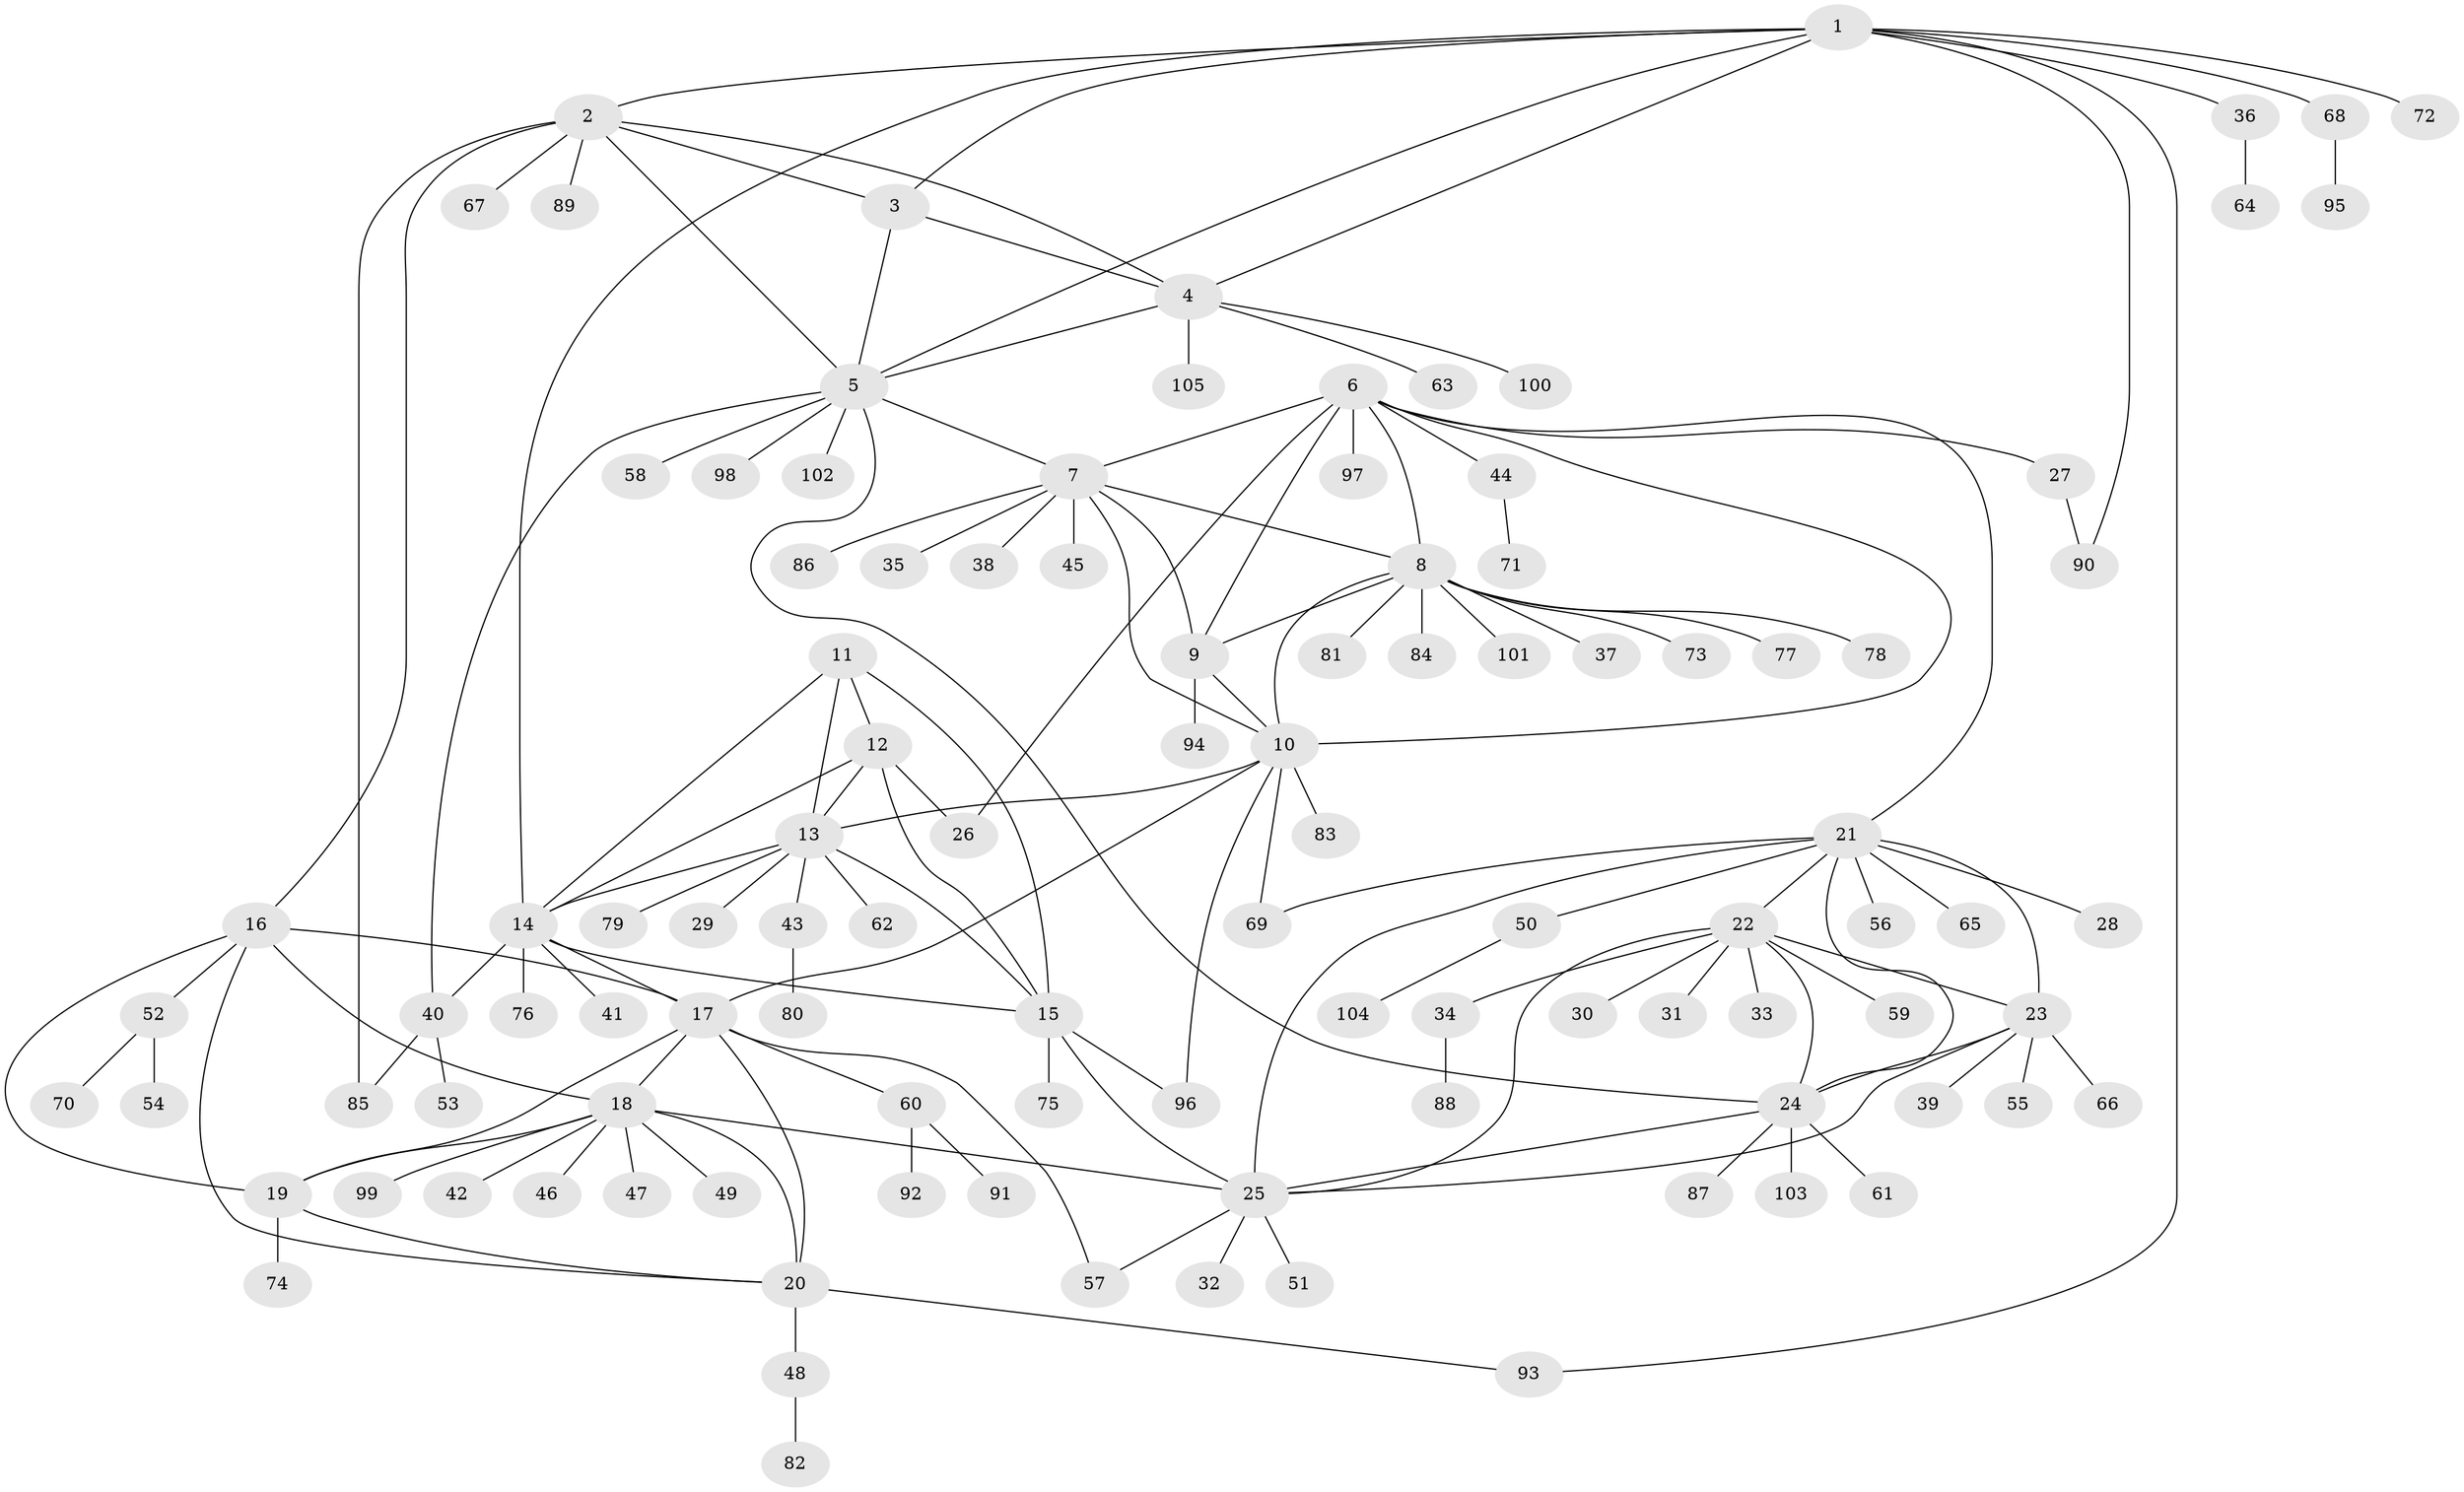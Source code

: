 // Generated by graph-tools (version 1.1) at 2025/55/03/09/25 04:55:03]
// undirected, 105 vertices, 148 edges
graph export_dot {
graph [start="1"]
  node [color=gray90,style=filled];
  1;
  2;
  3;
  4;
  5;
  6;
  7;
  8;
  9;
  10;
  11;
  12;
  13;
  14;
  15;
  16;
  17;
  18;
  19;
  20;
  21;
  22;
  23;
  24;
  25;
  26;
  27;
  28;
  29;
  30;
  31;
  32;
  33;
  34;
  35;
  36;
  37;
  38;
  39;
  40;
  41;
  42;
  43;
  44;
  45;
  46;
  47;
  48;
  49;
  50;
  51;
  52;
  53;
  54;
  55;
  56;
  57;
  58;
  59;
  60;
  61;
  62;
  63;
  64;
  65;
  66;
  67;
  68;
  69;
  70;
  71;
  72;
  73;
  74;
  75;
  76;
  77;
  78;
  79;
  80;
  81;
  82;
  83;
  84;
  85;
  86;
  87;
  88;
  89;
  90;
  91;
  92;
  93;
  94;
  95;
  96;
  97;
  98;
  99;
  100;
  101;
  102;
  103;
  104;
  105;
  1 -- 2;
  1 -- 3;
  1 -- 4;
  1 -- 5;
  1 -- 14;
  1 -- 36;
  1 -- 68;
  1 -- 72;
  1 -- 90;
  1 -- 93;
  2 -- 3;
  2 -- 4;
  2 -- 5;
  2 -- 16;
  2 -- 67;
  2 -- 85;
  2 -- 89;
  3 -- 4;
  3 -- 5;
  4 -- 5;
  4 -- 63;
  4 -- 100;
  4 -- 105;
  5 -- 7;
  5 -- 24;
  5 -- 40;
  5 -- 58;
  5 -- 98;
  5 -- 102;
  6 -- 7;
  6 -- 8;
  6 -- 9;
  6 -- 10;
  6 -- 21;
  6 -- 26;
  6 -- 27;
  6 -- 44;
  6 -- 97;
  7 -- 8;
  7 -- 9;
  7 -- 10;
  7 -- 35;
  7 -- 38;
  7 -- 45;
  7 -- 86;
  8 -- 9;
  8 -- 10;
  8 -- 37;
  8 -- 73;
  8 -- 77;
  8 -- 78;
  8 -- 81;
  8 -- 84;
  8 -- 101;
  9 -- 10;
  9 -- 94;
  10 -- 13;
  10 -- 17;
  10 -- 69;
  10 -- 83;
  10 -- 96;
  11 -- 12;
  11 -- 13;
  11 -- 14;
  11 -- 15;
  12 -- 13;
  12 -- 14;
  12 -- 15;
  12 -- 26;
  13 -- 14;
  13 -- 15;
  13 -- 29;
  13 -- 43;
  13 -- 62;
  13 -- 79;
  14 -- 15;
  14 -- 17;
  14 -- 40;
  14 -- 41;
  14 -- 76;
  15 -- 25;
  15 -- 75;
  15 -- 96;
  16 -- 17;
  16 -- 18;
  16 -- 19;
  16 -- 20;
  16 -- 52;
  17 -- 18;
  17 -- 19;
  17 -- 20;
  17 -- 57;
  17 -- 60;
  18 -- 19;
  18 -- 20;
  18 -- 25;
  18 -- 42;
  18 -- 46;
  18 -- 47;
  18 -- 49;
  18 -- 99;
  19 -- 20;
  19 -- 74;
  20 -- 48;
  20 -- 93;
  21 -- 22;
  21 -- 23;
  21 -- 24;
  21 -- 25;
  21 -- 28;
  21 -- 50;
  21 -- 56;
  21 -- 65;
  21 -- 69;
  22 -- 23;
  22 -- 24;
  22 -- 25;
  22 -- 30;
  22 -- 31;
  22 -- 33;
  22 -- 34;
  22 -- 59;
  23 -- 24;
  23 -- 25;
  23 -- 39;
  23 -- 55;
  23 -- 66;
  24 -- 25;
  24 -- 61;
  24 -- 87;
  24 -- 103;
  25 -- 32;
  25 -- 51;
  25 -- 57;
  27 -- 90;
  34 -- 88;
  36 -- 64;
  40 -- 53;
  40 -- 85;
  43 -- 80;
  44 -- 71;
  48 -- 82;
  50 -- 104;
  52 -- 54;
  52 -- 70;
  60 -- 91;
  60 -- 92;
  68 -- 95;
}
